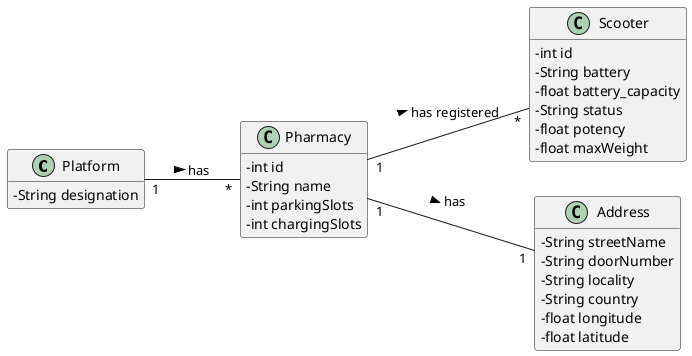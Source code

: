 @startuml
skinparam classAttributeIconSize 0
hide methods
left to right direction

class Platform {
  -String designation
}

class Pharmacy {
  -int id
  -String name
  -int parkingSlots
  -int chargingSlots
}

class Scooter{
  -int id
  -String battery
  -float battery_capacity
  -String status
  -float potency
  -float maxWeight
}

class Address{
  -String streetName
  -String doorNumber
  -String locality
  -String country
  -float longitude
  -float latitude
}



Platform "1" -- "*" Pharmacy : has >
Pharmacy "1" -- "*" Scooter : has registered >
Pharmacy "1" -- "1" Address : has >
@enduml

